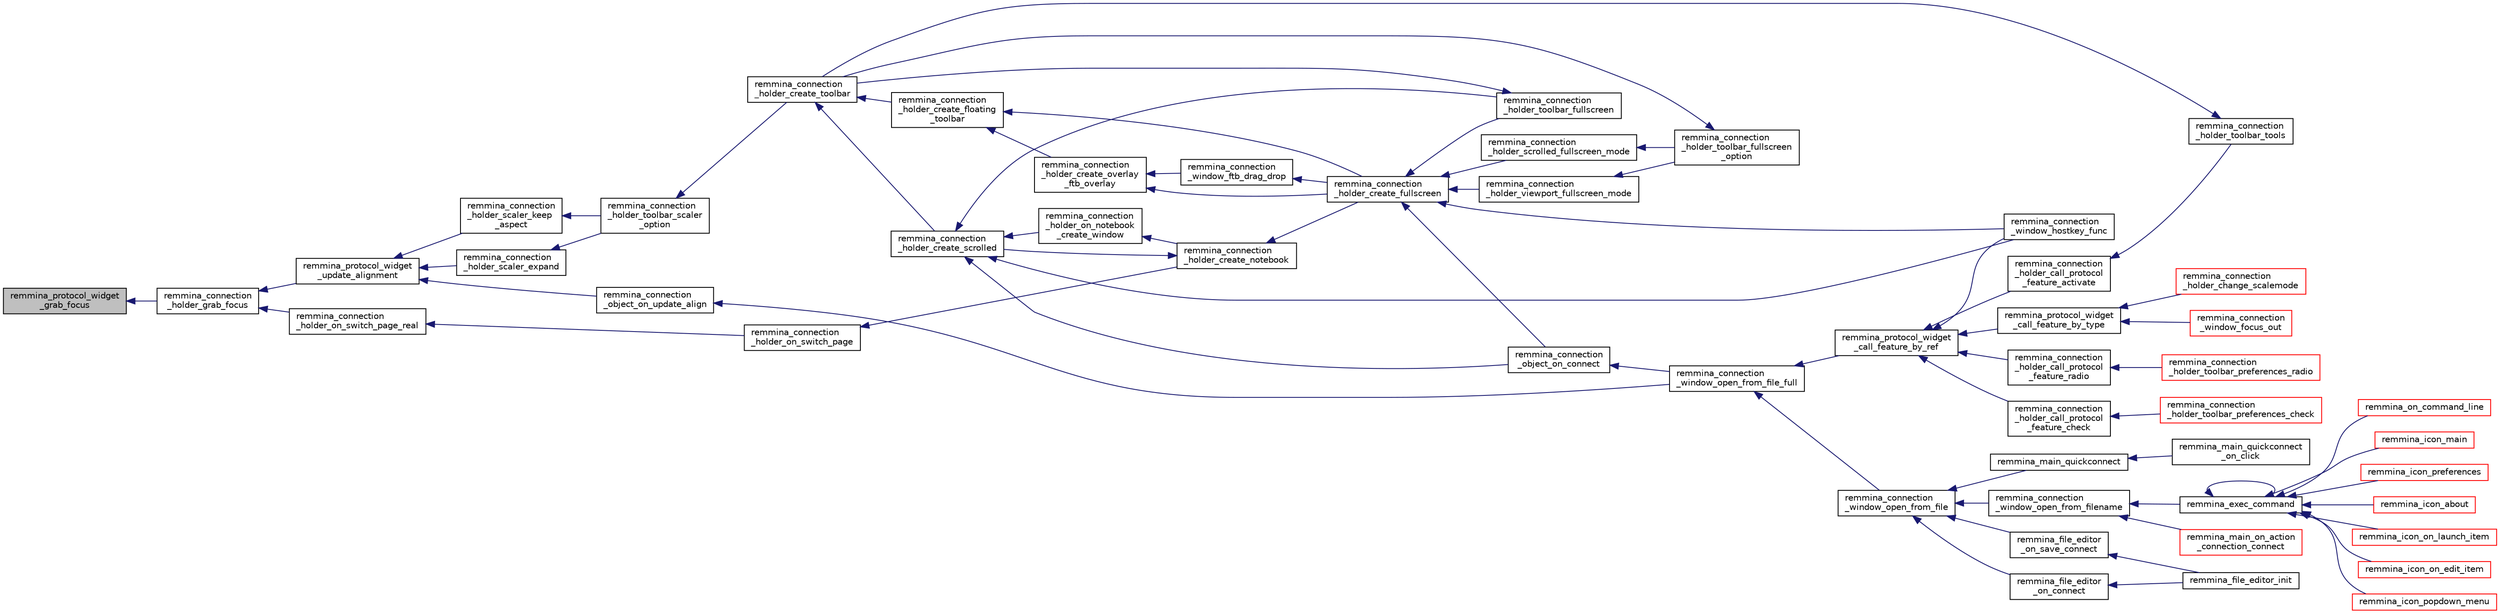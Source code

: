 digraph "remmina_protocol_widget_grab_focus"
{
  edge [fontname="Helvetica",fontsize="10",labelfontname="Helvetica",labelfontsize="10"];
  node [fontname="Helvetica",fontsize="10",shape=record];
  rankdir="LR";
  Node1963 [label="remmina_protocol_widget\l_grab_focus",height=0.2,width=0.4,color="black", fillcolor="grey75", style="filled", fontcolor="black"];
  Node1963 -> Node1964 [dir="back",color="midnightblue",fontsize="10",style="solid",fontname="Helvetica"];
  Node1964 [label="remmina_connection\l_holder_grab_focus",height=0.2,width=0.4,color="black", fillcolor="white", style="filled",URL="$remmina__connection__window_8c.html#ad6f6d8dd7e157f8fffabb6c22ec604e3"];
  Node1964 -> Node1965 [dir="back",color="midnightblue",fontsize="10",style="solid",fontname="Helvetica"];
  Node1965 [label="remmina_protocol_widget\l_update_alignment",height=0.2,width=0.4,color="black", fillcolor="white", style="filled",URL="$remmina__connection__window_8c.html#ab7dc553cbd2005feb77163cf79f48f6d"];
  Node1965 -> Node1966 [dir="back",color="midnightblue",fontsize="10",style="solid",fontname="Helvetica"];
  Node1966 [label="remmina_connection\l_holder_scaler_expand",height=0.2,width=0.4,color="black", fillcolor="white", style="filled",URL="$remmina__connection__window_8c.html#a4495fca1215fef8e8484b7fee38ae996"];
  Node1966 -> Node1967 [dir="back",color="midnightblue",fontsize="10",style="solid",fontname="Helvetica"];
  Node1967 [label="remmina_connection\l_holder_toolbar_scaler\l_option",height=0.2,width=0.4,color="black", fillcolor="white", style="filled",URL="$remmina__connection__window_8c.html#a7a722d82899ce761356e47de2ac91452"];
  Node1967 -> Node1968 [dir="back",color="midnightblue",fontsize="10",style="solid",fontname="Helvetica"];
  Node1968 [label="remmina_connection\l_holder_create_toolbar",height=0.2,width=0.4,color="black", fillcolor="white", style="filled",URL="$remmina__connection__window_8c.html#af8138da72278e9e9000276e08a6fd984"];
  Node1968 -> Node1969 [dir="back",color="midnightblue",fontsize="10",style="solid",fontname="Helvetica"];
  Node1969 [label="remmina_connection\l_holder_create_floating\l_toolbar",height=0.2,width=0.4,color="black", fillcolor="white", style="filled",URL="$remmina__connection__window_8c.html#a967dca6c1876afc3e6bcb763f9709d43"];
  Node1969 -> Node1970 [dir="back",color="midnightblue",fontsize="10",style="solid",fontname="Helvetica"];
  Node1970 [label="remmina_connection\l_holder_create_overlay\l_ftb_overlay",height=0.2,width=0.4,color="black", fillcolor="white", style="filled",URL="$remmina__connection__window_8c.html#ab2edcb806312b3367c70fbb13c383ae0"];
  Node1970 -> Node1971 [dir="back",color="midnightblue",fontsize="10",style="solid",fontname="Helvetica"];
  Node1971 [label="remmina_connection\l_window_ftb_drag_drop",height=0.2,width=0.4,color="black", fillcolor="white", style="filled",URL="$remmina__connection__window_8c.html#a15c9b2bd929f8f2bb64d0bb6fa60f067"];
  Node1971 -> Node1972 [dir="back",color="midnightblue",fontsize="10",style="solid",fontname="Helvetica"];
  Node1972 [label="remmina_connection\l_holder_create_fullscreen",height=0.2,width=0.4,color="black", fillcolor="white", style="filled",URL="$remmina__connection__window_8c.html#ae67ca4d276339723c1ff87fc224eaccf"];
  Node1972 -> Node1973 [dir="back",color="midnightblue",fontsize="10",style="solid",fontname="Helvetica"];
  Node1973 [label="remmina_connection\l_holder_toolbar_fullscreen",height=0.2,width=0.4,color="black", fillcolor="white", style="filled",URL="$remmina__connection__window_8c.html#a02ac20f50f1b7b816bd7208127efdbee"];
  Node1973 -> Node1968 [dir="back",color="midnightblue",fontsize="10",style="solid",fontname="Helvetica"];
  Node1972 -> Node1974 [dir="back",color="midnightblue",fontsize="10",style="solid",fontname="Helvetica"];
  Node1974 [label="remmina_connection\l_holder_viewport_fullscreen_mode",height=0.2,width=0.4,color="black", fillcolor="white", style="filled",URL="$remmina__connection__window_8c.html#a0e99d0ff8c39f2c6de508eee9ef498c5"];
  Node1974 -> Node1975 [dir="back",color="midnightblue",fontsize="10",style="solid",fontname="Helvetica"];
  Node1975 [label="remmina_connection\l_holder_toolbar_fullscreen\l_option",height=0.2,width=0.4,color="black", fillcolor="white", style="filled",URL="$remmina__connection__window_8c.html#a1415cdcbed0e6fe9a7978586bf132207"];
  Node1975 -> Node1968 [dir="back",color="midnightblue",fontsize="10",style="solid",fontname="Helvetica"];
  Node1972 -> Node1976 [dir="back",color="midnightblue",fontsize="10",style="solid",fontname="Helvetica"];
  Node1976 [label="remmina_connection\l_holder_scrolled_fullscreen_mode",height=0.2,width=0.4,color="black", fillcolor="white", style="filled",URL="$remmina__connection__window_8c.html#aa25cae5c0e15e13b817b925e42a044a9"];
  Node1976 -> Node1975 [dir="back",color="midnightblue",fontsize="10",style="solid",fontname="Helvetica"];
  Node1972 -> Node1977 [dir="back",color="midnightblue",fontsize="10",style="solid",fontname="Helvetica"];
  Node1977 [label="remmina_connection\l_window_hostkey_func",height=0.2,width=0.4,color="black", fillcolor="white", style="filled",URL="$remmina__connection__window_8c.html#abef663d930076deb3105f86dabe2a9c3"];
  Node1972 -> Node1978 [dir="back",color="midnightblue",fontsize="10",style="solid",fontname="Helvetica"];
  Node1978 [label="remmina_connection\l_object_on_connect",height=0.2,width=0.4,color="black", fillcolor="white", style="filled",URL="$remmina__connection__window_8c.html#a0ad685a873ecef95ec13caba17e0c22e"];
  Node1978 -> Node1979 [dir="back",color="midnightblue",fontsize="10",style="solid",fontname="Helvetica"];
  Node1979 [label="remmina_connection\l_window_open_from_file_full",height=0.2,width=0.4,color="black", fillcolor="white", style="filled",URL="$remmina__connection__window_8h.html#adbf2b670ca3bae96a99cb0b36021a961"];
  Node1979 -> Node1980 [dir="back",color="midnightblue",fontsize="10",style="solid",fontname="Helvetica"];
  Node1980 [label="remmina_connection\l_window_open_from_file",height=0.2,width=0.4,color="black", fillcolor="white", style="filled",URL="$remmina__connection__window_8h.html#a1c7f722a89609523cc4de079cc82f23c"];
  Node1980 -> Node1981 [dir="back",color="midnightblue",fontsize="10",style="solid",fontname="Helvetica"];
  Node1981 [label="remmina_connection\l_window_open_from_filename",height=0.2,width=0.4,color="black", fillcolor="white", style="filled",URL="$remmina__connection__window_8h.html#ab0ed27ef360efc7d92906cbabf9da5db"];
  Node1981 -> Node1982 [dir="back",color="midnightblue",fontsize="10",style="solid",fontname="Helvetica"];
  Node1982 [label="remmina_exec_command",height=0.2,width=0.4,color="black", fillcolor="white", style="filled",URL="$remmina__exec_8h.html#a424cabdcff647797061e7482049d62a7"];
  Node1982 -> Node1983 [dir="back",color="midnightblue",fontsize="10",style="solid",fontname="Helvetica"];
  Node1983 [label="remmina_on_command_line",height=0.2,width=0.4,color="red", fillcolor="white", style="filled",URL="$remmina_8c.html#aeb286fc5bd52ab5382ab8cb495dc2914"];
  Node1982 -> Node1982 [dir="back",color="midnightblue",fontsize="10",style="solid",fontname="Helvetica"];
  Node1982 -> Node1985 [dir="back",color="midnightblue",fontsize="10",style="solid",fontname="Helvetica"];
  Node1985 [label="remmina_icon_main",height=0.2,width=0.4,color="red", fillcolor="white", style="filled",URL="$remmina__icon_8c.html#a920476110ab6410c8fc8cf734109e497"];
  Node1982 -> Node1996 [dir="back",color="midnightblue",fontsize="10",style="solid",fontname="Helvetica"];
  Node1996 [label="remmina_icon_preferences",height=0.2,width=0.4,color="red", fillcolor="white", style="filled",URL="$remmina__icon_8c.html#ad3b0e3d12e4854eae05b1afea19da404"];
  Node1982 -> Node1997 [dir="back",color="midnightblue",fontsize="10",style="solid",fontname="Helvetica"];
  Node1997 [label="remmina_icon_about",height=0.2,width=0.4,color="red", fillcolor="white", style="filled",URL="$remmina__icon_8c.html#a5cdf1958ef01e49889bcee2e90e2cf71"];
  Node1982 -> Node1998 [dir="back",color="midnightblue",fontsize="10",style="solid",fontname="Helvetica"];
  Node1998 [label="remmina_icon_on_launch_item",height=0.2,width=0.4,color="red", fillcolor="white", style="filled",URL="$remmina__icon_8c.html#ad1699688680e12abcfd5c74dd2f76d83"];
  Node1982 -> Node2001 [dir="back",color="midnightblue",fontsize="10",style="solid",fontname="Helvetica"];
  Node2001 [label="remmina_icon_on_edit_item",height=0.2,width=0.4,color="red", fillcolor="white", style="filled",URL="$remmina__icon_8c.html#af8708120906a8dc41a7998ebf9ecd129"];
  Node1982 -> Node2002 [dir="back",color="midnightblue",fontsize="10",style="solid",fontname="Helvetica"];
  Node2002 [label="remmina_icon_popdown_menu",height=0.2,width=0.4,color="red", fillcolor="white", style="filled",URL="$remmina__icon_8c.html#a444be76e3c3a065279c5f9abc7fae833"];
  Node1981 -> Node2003 [dir="back",color="midnightblue",fontsize="10",style="solid",fontname="Helvetica"];
  Node2003 [label="remmina_main_on_action\l_connection_connect",height=0.2,width=0.4,color="red", fillcolor="white", style="filled",URL="$remmina__main_8c.html#ae023d1cb099a4f7bee79f13760566cbf"];
  Node1980 -> Node2005 [dir="back",color="midnightblue",fontsize="10",style="solid",fontname="Helvetica"];
  Node2005 [label="remmina_file_editor\l_on_connect",height=0.2,width=0.4,color="black", fillcolor="white", style="filled",URL="$remmina__file__editor_8c.html#a73b8581fd1fd77532b748d91a2951f25"];
  Node2005 -> Node1989 [dir="back",color="midnightblue",fontsize="10",style="solid",fontname="Helvetica"];
  Node1989 [label="remmina_file_editor_init",height=0.2,width=0.4,color="black", fillcolor="white", style="filled",URL="$remmina__file__editor_8c.html#a9afd8d41c66f547320930eb331f3124d"];
  Node1980 -> Node1990 [dir="back",color="midnightblue",fontsize="10",style="solid",fontname="Helvetica"];
  Node1990 [label="remmina_file_editor\l_on_save_connect",height=0.2,width=0.4,color="black", fillcolor="white", style="filled",URL="$remmina__file__editor_8c.html#a57224f3f69f04f398de563b71be6b18e"];
  Node1990 -> Node1989 [dir="back",color="midnightblue",fontsize="10",style="solid",fontname="Helvetica"];
  Node1980 -> Node2006 [dir="back",color="midnightblue",fontsize="10",style="solid",fontname="Helvetica"];
  Node2006 [label="remmina_main_quickconnect",height=0.2,width=0.4,color="black", fillcolor="white", style="filled",URL="$remmina__main_8c.html#a802458852abacebfb16f1f4295806a01"];
  Node2006 -> Node2007 [dir="back",color="midnightblue",fontsize="10",style="solid",fontname="Helvetica"];
  Node2007 [label="remmina_main_quickconnect\l_on_click",height=0.2,width=0.4,color="black", fillcolor="white", style="filled",URL="$remmina__main_8c.html#a210e9e04c7c97cc86412044de31f659d"];
  Node1979 -> Node2008 [dir="back",color="midnightblue",fontsize="10",style="solid",fontname="Helvetica"];
  Node2008 [label="remmina_protocol_widget\l_call_feature_by_ref",height=0.2,width=0.4,color="black", fillcolor="white", style="filled",URL="$remmina__protocol__widget_8h.html#a605b69a9aa4393024369cc5070488692"];
  Node2008 -> Node2009 [dir="back",color="midnightblue",fontsize="10",style="solid",fontname="Helvetica"];
  Node2009 [label="remmina_connection\l_holder_call_protocol\l_feature_radio",height=0.2,width=0.4,color="black", fillcolor="white", style="filled",URL="$remmina__connection__window_8c.html#a86280cb973101817f7410af393bc2f98"];
  Node2009 -> Node2010 [dir="back",color="midnightblue",fontsize="10",style="solid",fontname="Helvetica"];
  Node2010 [label="remmina_connection\l_holder_toolbar_preferences_radio",height=0.2,width=0.4,color="red", fillcolor="white", style="filled",URL="$remmina__connection__window_8c.html#a1ddab4aacc284c606ab237eae9c0b5a9"];
  Node2008 -> Node2012 [dir="back",color="midnightblue",fontsize="10",style="solid",fontname="Helvetica"];
  Node2012 [label="remmina_connection\l_holder_call_protocol\l_feature_check",height=0.2,width=0.4,color="black", fillcolor="white", style="filled",URL="$remmina__connection__window_8c.html#a8d924ded7fe147df8b5f113e2fb1d6e7"];
  Node2012 -> Node2013 [dir="back",color="midnightblue",fontsize="10",style="solid",fontname="Helvetica"];
  Node2013 [label="remmina_connection\l_holder_toolbar_preferences_check",height=0.2,width=0.4,color="red", fillcolor="white", style="filled",URL="$remmina__connection__window_8c.html#ada0dce340f5f1484c496a2357e8a2c69"];
  Node2008 -> Node2014 [dir="back",color="midnightblue",fontsize="10",style="solid",fontname="Helvetica"];
  Node2014 [label="remmina_connection\l_holder_call_protocol\l_feature_activate",height=0.2,width=0.4,color="black", fillcolor="white", style="filled",URL="$remmina__connection__window_8c.html#a4507b43c6fd10bc68d9512c6b253a552"];
  Node2014 -> Node2015 [dir="back",color="midnightblue",fontsize="10",style="solid",fontname="Helvetica"];
  Node2015 [label="remmina_connection\l_holder_toolbar_tools",height=0.2,width=0.4,color="black", fillcolor="white", style="filled",URL="$remmina__connection__window_8c.html#a51cc0b2274049920f67c71047bd76213"];
  Node2015 -> Node1968 [dir="back",color="midnightblue",fontsize="10",style="solid",fontname="Helvetica"];
  Node2008 -> Node1977 [dir="back",color="midnightblue",fontsize="10",style="solid",fontname="Helvetica"];
  Node2008 -> Node2016 [dir="back",color="midnightblue",fontsize="10",style="solid",fontname="Helvetica"];
  Node2016 [label="remmina_protocol_widget\l_call_feature_by_type",height=0.2,width=0.4,color="black", fillcolor="white", style="filled",URL="$remmina__protocol__widget_8h.html#a6a630e96e5b914d60d678ae8eaad4cd9"];
  Node2016 -> Node2017 [dir="back",color="midnightblue",fontsize="10",style="solid",fontname="Helvetica"];
  Node2017 [label="remmina_connection\l_holder_change_scalemode",height=0.2,width=0.4,color="red", fillcolor="white", style="filled",URL="$remmina__connection__window_8c.html#a5565ebedf82eb9f2d54b7f447b4c930e"];
  Node2016 -> Node2020 [dir="back",color="midnightblue",fontsize="10",style="solid",fontname="Helvetica"];
  Node2020 [label="remmina_connection\l_window_focus_out",height=0.2,width=0.4,color="red", fillcolor="white", style="filled",URL="$remmina__connection__window_8c.html#a8c242e0a7ee57ed79099c330d696b43f"];
  Node1970 -> Node1972 [dir="back",color="midnightblue",fontsize="10",style="solid",fontname="Helvetica"];
  Node1969 -> Node1972 [dir="back",color="midnightblue",fontsize="10",style="solid",fontname="Helvetica"];
  Node1968 -> Node2023 [dir="back",color="midnightblue",fontsize="10",style="solid",fontname="Helvetica"];
  Node2023 [label="remmina_connection\l_holder_create_scrolled",height=0.2,width=0.4,color="black", fillcolor="white", style="filled",URL="$remmina__connection__window_8c.html#a57b3656c37df65d276ddd50a16906dc7"];
  Node2023 -> Node1973 [dir="back",color="midnightblue",fontsize="10",style="solid",fontname="Helvetica"];
  Node2023 -> Node2024 [dir="back",color="midnightblue",fontsize="10",style="solid",fontname="Helvetica"];
  Node2024 [label="remmina_connection\l_holder_on_notebook\l_create_window",height=0.2,width=0.4,color="black", fillcolor="white", style="filled",URL="$remmina__connection__window_8c.html#a2f5fc595c1aad851962aa58e2009bcce"];
  Node2024 -> Node2025 [dir="back",color="midnightblue",fontsize="10",style="solid",fontname="Helvetica"];
  Node2025 [label="remmina_connection\l_holder_create_notebook",height=0.2,width=0.4,color="black", fillcolor="white", style="filled",URL="$remmina__connection__window_8c.html#ae616dc409c5775dc73d9a83c1f081705"];
  Node2025 -> Node2023 [dir="back",color="midnightblue",fontsize="10",style="solid",fontname="Helvetica"];
  Node2025 -> Node1972 [dir="back",color="midnightblue",fontsize="10",style="solid",fontname="Helvetica"];
  Node2023 -> Node1977 [dir="back",color="midnightblue",fontsize="10",style="solid",fontname="Helvetica"];
  Node2023 -> Node1978 [dir="back",color="midnightblue",fontsize="10",style="solid",fontname="Helvetica"];
  Node1965 -> Node2027 [dir="back",color="midnightblue",fontsize="10",style="solid",fontname="Helvetica"];
  Node2027 [label="remmina_connection\l_holder_scaler_keep\l_aspect",height=0.2,width=0.4,color="black", fillcolor="white", style="filled",URL="$remmina__connection__window_8c.html#a2d6419b0ee62c2730b024152a06bb6bc"];
  Node2027 -> Node1967 [dir="back",color="midnightblue",fontsize="10",style="solid",fontname="Helvetica"];
  Node1965 -> Node2028 [dir="back",color="midnightblue",fontsize="10",style="solid",fontname="Helvetica"];
  Node2028 [label="remmina_connection\l_object_on_update_align",height=0.2,width=0.4,color="black", fillcolor="white", style="filled",URL="$remmina__connection__window_8c.html#a0872efe4b1084b17bab7ac962920c3e9"];
  Node2028 -> Node1979 [dir="back",color="midnightblue",fontsize="10",style="solid",fontname="Helvetica"];
  Node1964 -> Node2029 [dir="back",color="midnightblue",fontsize="10",style="solid",fontname="Helvetica"];
  Node2029 [label="remmina_connection\l_holder_on_switch_page_real",height=0.2,width=0.4,color="black", fillcolor="white", style="filled",URL="$remmina__connection__window_8c.html#af0cc437cd94ed03047f1e2b195317b54"];
  Node2029 -> Node2030 [dir="back",color="midnightblue",fontsize="10",style="solid",fontname="Helvetica"];
  Node2030 [label="remmina_connection\l_holder_on_switch_page",height=0.2,width=0.4,color="black", fillcolor="white", style="filled",URL="$remmina__connection__window_8c.html#ac93e70cd6f65ebb4bee3827240cf1c05"];
  Node2030 -> Node2025 [dir="back",color="midnightblue",fontsize="10",style="solid",fontname="Helvetica"];
}
